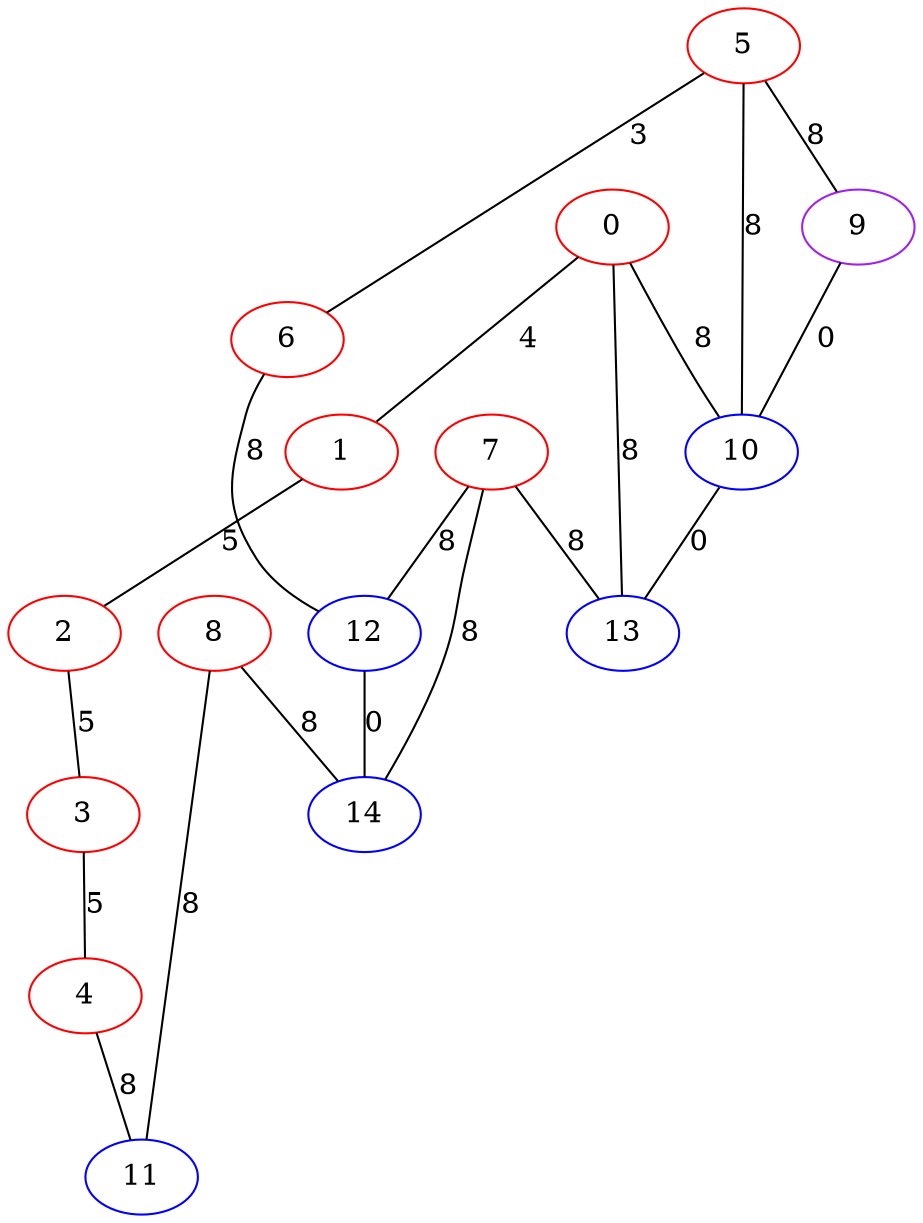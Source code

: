 graph "" {
0 [color=red, weight=1];
1 [color=red, weight=1];
2 [color=red, weight=1];
3 [color=red, weight=1];
4 [color=red, weight=1];
5 [color=red, weight=1];
6 [color=red, weight=1];
7 [color=red, weight=1];
8 [color=red, weight=1];
9 [color=purple, weight=4];
10 [color=blue, weight=3];
11 [color=blue, weight=3];
12 [color=blue, weight=3];
13 [color=blue, weight=3];
14 [color=blue, weight=3];
0 -- 1  [key=0, label=4];
0 -- 10  [key=0, label=8];
0 -- 13  [key=0, label=8];
1 -- 2  [key=0, label=5];
2 -- 3  [key=0, label=5];
3 -- 4  [key=0, label=5];
4 -- 11  [key=0, label=8];
5 -- 9  [key=0, label=8];
5 -- 10  [key=0, label=8];
5 -- 6  [key=0, label=3];
6 -- 12  [key=0, label=8];
7 -- 12  [key=0, label=8];
7 -- 13  [key=0, label=8];
7 -- 14  [key=0, label=8];
8 -- 11  [key=0, label=8];
8 -- 14  [key=0, label=8];
9 -- 10  [key=0, label=0];
10 -- 13  [key=0, label=0];
12 -- 14  [key=0, label=0];
}
